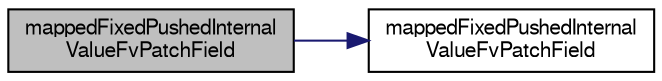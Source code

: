 digraph "mappedFixedPushedInternalValueFvPatchField"
{
  bgcolor="transparent";
  edge [fontname="FreeSans",fontsize="10",labelfontname="FreeSans",labelfontsize="10"];
  node [fontname="FreeSans",fontsize="10",shape=record];
  rankdir="LR";
  Node7 [label="mappedFixedPushedInternal\lValueFvPatchField",height=0.2,width=0.4,color="black", fillcolor="grey75", style="filled", fontcolor="black"];
  Node7 -> Node8 [color="midnightblue",fontsize="10",style="solid",fontname="FreeSans"];
  Node8 [label="mappedFixedPushedInternal\lValueFvPatchField",height=0.2,width=0.4,color="black",URL="$a22170.html#aad1ccb5116bcc7631fb2cffd871daa8a",tooltip="Construct from patch and internal field. "];
}
